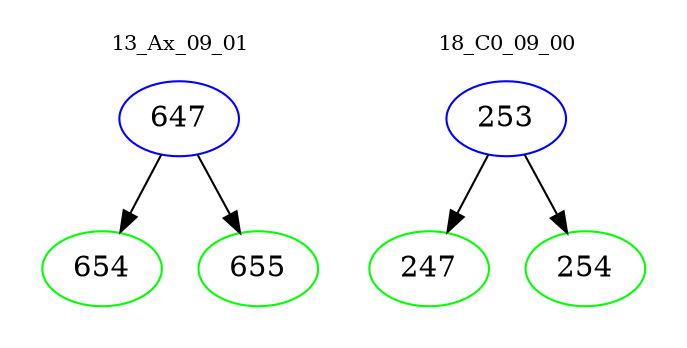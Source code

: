 digraph{
subgraph cluster_0 {
color = white
label = "13_Ax_09_01";
fontsize=10;
T0_647 [label="647", color="blue"]
T0_647 -> T0_654 [color="black"]
T0_654 [label="654", color="green"]
T0_647 -> T0_655 [color="black"]
T0_655 [label="655", color="green"]
}
subgraph cluster_1 {
color = white
label = "18_C0_09_00";
fontsize=10;
T1_253 [label="253", color="blue"]
T1_253 -> T1_247 [color="black"]
T1_247 [label="247", color="green"]
T1_253 -> T1_254 [color="black"]
T1_254 [label="254", color="green"]
}
}
